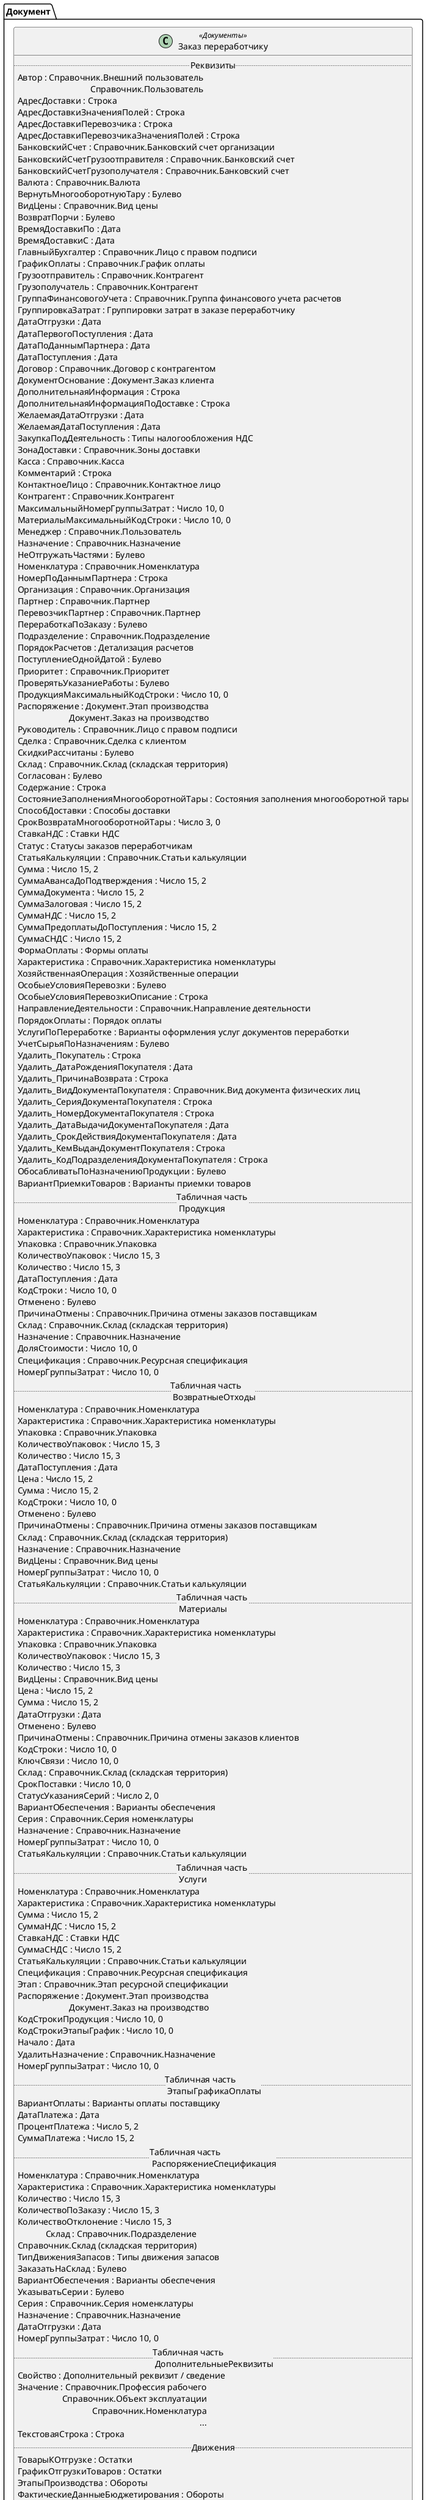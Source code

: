 ﻿@startuml ЗаказПереработчику
'!include templates.wsd
'..\include templates.wsd
class Документ.ЗаказПереработчику as "Заказ переработчику" <<Документы>>
{
..Реквизиты..
Автор : Справочник.Внешний пользователь\rСправочник.Пользователь
АдресДоставки : Строка
АдресДоставкиЗначенияПолей : Строка
АдресДоставкиПеревозчика : Строка
АдресДоставкиПеревозчикаЗначенияПолей : Строка
БанковскийСчет : Справочник.Банковский счет организации
БанковскийСчетГрузоотправителя : Справочник.Банковский счет
БанковскийСчетГрузополучателя : Справочник.Банковский счет
Валюта : Справочник.Валюта
ВернутьМногооборотнуюТару : Булево
ВидЦены : Справочник.Вид цены
ВозвратПорчи : Булево
ВремяДоставкиПо : Дата
ВремяДоставкиС : Дата
ГлавныйБухгалтер : Справочник.Лицо с правом подписи
ГрафикОплаты : Справочник.График оплаты
Грузоотправитель : Справочник.Контрагент
Грузополучатель : Справочник.Контрагент
ГруппаФинансовогоУчета : Справочник.Группа финансового учета расчетов
ГруппировкаЗатрат : Группировки затрат в заказе переработчику
ДатаОтгрузки : Дата
ДатаПервогоПоступления : Дата
ДатаПоДаннымПартнера : Дата
ДатаПоступления : Дата
Договор : Справочник.Договор с контрагентом
ДокументОснование : Документ.Заказ клиента
ДополнительнаяИнформация : Строка
ДополнительнаяИнформацияПоДоставке : Строка
ЖелаемаяДатаОтгрузки : Дата
ЖелаемаяДатаПоступления : Дата
ЗакупкаПодДеятельность : Типы налогообложения НДС
ЗонаДоставки : Справочник.Зоны доставки
Касса : Справочник.Касса
Комментарий : Строка
КонтактноеЛицо : Справочник.Контактное лицо
Контрагент : Справочник.Контрагент
МаксимальныйНомерГруппыЗатрат : Число 10, 0
МатериалыМаксимальныйКодСтроки : Число 10, 0
Менеджер : Справочник.Пользователь
Назначение : Справочник.Назначение
НеОтгружатьЧастями : Булево
Номенклатура : Справочник.Номенклатура
НомерПоДаннымПартнера : Строка
Организация : Справочник.Организация
Партнер : Справочник.Партнер
ПеревозчикПартнер : Справочник.Партнер
ПереработкаПоЗаказу : Булево
Подразделение : Справочник.Подразделение
ПорядокРасчетов : Детализация расчетов
ПоступлениеОднойДатой : Булево
Приоритет : Справочник.Приоритет
ПроверятьУказаниеРаботы : Булево
ПродукцияМаксимальныйКодСтроки : Число 10, 0
Распоряжение : Документ.Этап производства\rДокумент.Заказ на производство
Руководитель : Справочник.Лицо с правом подписи
Сделка : Справочник.Сделка с клиентом
СкидкиРассчитаны : Булево
Склад : Справочник.Склад (складская территория)
Согласован : Булево
Содержание : Строка
СостояниеЗаполненияМногооборотнойТары : Состояния заполнения многооборотной тары
СпособДоставки : Способы доставки
СрокВозвратаМногооборотнойТары : Число 3, 0
СтавкаНДС : Ставки НДС
Статус : Статусы заказов переработчикам
СтатьяКалькуляции : Справочник.Статьи калькуляции
Сумма : Число 15, 2
СуммаАвансаДоПодтверждения : Число 15, 2
СуммаДокумента : Число 15, 2
СуммаЗалоговая : Число 15, 2
СуммаНДС : Число 15, 2
СуммаПредоплатыДоПоступления : Число 15, 2
СуммаСНДС : Число 15, 2
ФормаОплаты : Формы оплаты
Характеристика : Справочник.Характеристика номенклатуры
ХозяйственнаяОперация : Хозяйственные операции
ОсобыеУсловияПеревозки : Булево
ОсобыеУсловияПеревозкиОписание : Строка
НаправлениеДеятельности : Справочник.Направление деятельности
ПорядокОплаты : Порядок оплаты
УслугиПоПереработке : Варианты оформления услуг документов переработки
УчетСырьяПоНазначениям : Булево
Удалить_Покупатель : Строка
Удалить_ДатаРожденияПокупателя : Дата
Удалить_ПричинаВозврата : Строка
Удалить_ВидДокументаПокупателя : Справочник.Вид документа физических лиц
Удалить_СерияДокументаПокупателя : Строка
Удалить_НомерДокументаПокупателя : Строка
Удалить_ДатаВыдачиДокументаПокупателя : Дата
Удалить_СрокДействияДокументаПокупателя : Дата
Удалить_КемВыданДокументПокупателя : Строка
Удалить_КодПодразделенияДокументаПокупателя : Строка
ОбосабливатьПоНазначениюПродукции : Булево
ВариантПриемкиТоваров : Варианты приемки товаров
..Табличная часть \n Продукция..
Номенклатура : Справочник.Номенклатура
Характеристика : Справочник.Характеристика номенклатуры
Упаковка : Справочник.Упаковка
КоличествоУпаковок : Число 15, 3
Количество : Число 15, 3
ДатаПоступления : Дата
КодСтроки : Число 10, 0
Отменено : Булево
ПричинаОтмены : Справочник.Причина отмены заказов поставщикам
Склад : Справочник.Склад (складская территория)
Назначение : Справочник.Назначение
ДоляСтоимости : Число 10, 0
Спецификация : Справочник.Ресурсная спецификация
НомерГруппыЗатрат : Число 10, 0
..Табличная часть \n ВозвратныеОтходы..
Номенклатура : Справочник.Номенклатура
Характеристика : Справочник.Характеристика номенклатуры
Упаковка : Справочник.Упаковка
КоличествоУпаковок : Число 15, 3
Количество : Число 15, 3
ДатаПоступления : Дата
Цена : Число 15, 2
Сумма : Число 15, 2
КодСтроки : Число 10, 0
Отменено : Булево
ПричинаОтмены : Справочник.Причина отмены заказов поставщикам
Склад : Справочник.Склад (складская территория)
Назначение : Справочник.Назначение
ВидЦены : Справочник.Вид цены
НомерГруппыЗатрат : Число 10, 0
СтатьяКалькуляции : Справочник.Статьи калькуляции
..Табличная часть \n Материалы..
Номенклатура : Справочник.Номенклатура
Характеристика : Справочник.Характеристика номенклатуры
Упаковка : Справочник.Упаковка
КоличествоУпаковок : Число 15, 3
Количество : Число 15, 3
ВидЦены : Справочник.Вид цены
Цена : Число 15, 2
Сумма : Число 15, 2
ДатаОтгрузки : Дата
Отменено : Булево
ПричинаОтмены : Справочник.Причина отмены заказов клиентов
КодСтроки : Число 10, 0
КлючСвязи : Число 10, 0
Склад : Справочник.Склад (складская территория)
СрокПоставки : Число 10, 0
СтатусУказанияСерий : Число 2, 0
ВариантОбеспечения : Варианты обеспечения
Серия : Справочник.Серия номенклатуры
Назначение : Справочник.Назначение
НомерГруппыЗатрат : Число 10, 0
СтатьяКалькуляции : Справочник.Статьи калькуляции
..Табличная часть \n Услуги..
Номенклатура : Справочник.Номенклатура
Характеристика : Справочник.Характеристика номенклатуры
Сумма : Число 15, 2
СуммаНДС : Число 15, 2
СтавкаНДС : Ставки НДС
СуммаСНДС : Число 15, 2
СтатьяКалькуляции : Справочник.Статьи калькуляции
Спецификация : Справочник.Ресурсная спецификация
Этап : Справочник.Этап ресурсной спецификации
Распоряжение : Документ.Этап производства\rДокумент.Заказ на производство
КодСтрокиПродукция : Число 10, 0
КодСтрокиЭтапыГрафик : Число 10, 0
Начало : Дата
УдалитьНазначение : Справочник.Назначение
НомерГруппыЗатрат : Число 10, 0
..Табличная часть \n ЭтапыГрафикаОплаты..
ВариантОплаты : Варианты оплаты поставщику
ДатаПлатежа : Дата
ПроцентПлатежа : Число 5, 2
СуммаПлатежа : Число 15, 2
..Табличная часть \n РаспоряжениеСпецификация..
Номенклатура : Справочник.Номенклатура
Характеристика : Справочник.Характеристика номенклатуры
Количество : Число 15, 3
КоличествоПоЗаказу : Число 15, 3
КоличествоОтклонение : Число 15, 3
Склад : Справочник.Подразделение\rСправочник.Склад (складская территория)
ТипДвиженияЗапасов : Типы движения запасов
ЗаказатьНаСклад : Булево
ВариантОбеспечения : Варианты обеспечения
УказыватьСерии : Булево
Серия : Справочник.Серия номенклатуры
Назначение : Справочник.Назначение
ДатаОтгрузки : Дата
НомерГруппыЗатрат : Число 10, 0
..Табличная часть \n ДополнительныеРеквизиты..
Свойство : Дополнительный реквизит / сведение
Значение : Справочник.Профессия рабочего\rСправочник.Объект эксплуатации\rСправочник.Номенклатура\r...
ТекстоваяСтрока : Строка
..Движения..
ТоварыКОтгрузке : Остатки
ГрафикОтгрузкиТоваров : Остатки
ЭтапыПроизводства : Обороты
ФактическиеДанныеБюджетирования : Обороты
ЗаказыКлиентов : Остатки
ОбеспечениеЗаказов : Остатки
РасчетыСПоставщиками : Остатки
УслугиПереработчиковКОформлению : Остатки
ДвижениеТоваров : Обороты
ОбеспечениеЗаказовРаботами : Остатки
РасчетыСПоставщикамиПоДокументам : Остатки
ЗаказыНаПроизводствоСпецификации : Остатки
СвободныеОстатки : Остатки
ПереработкаПоГрафикуПроизводства : Остатки
ГрафикПоступленияТоваров : Остатки
ЗаказыПоставщикам : Остатки
ТоварыКПоступлению : Остатки
}
@enduml
